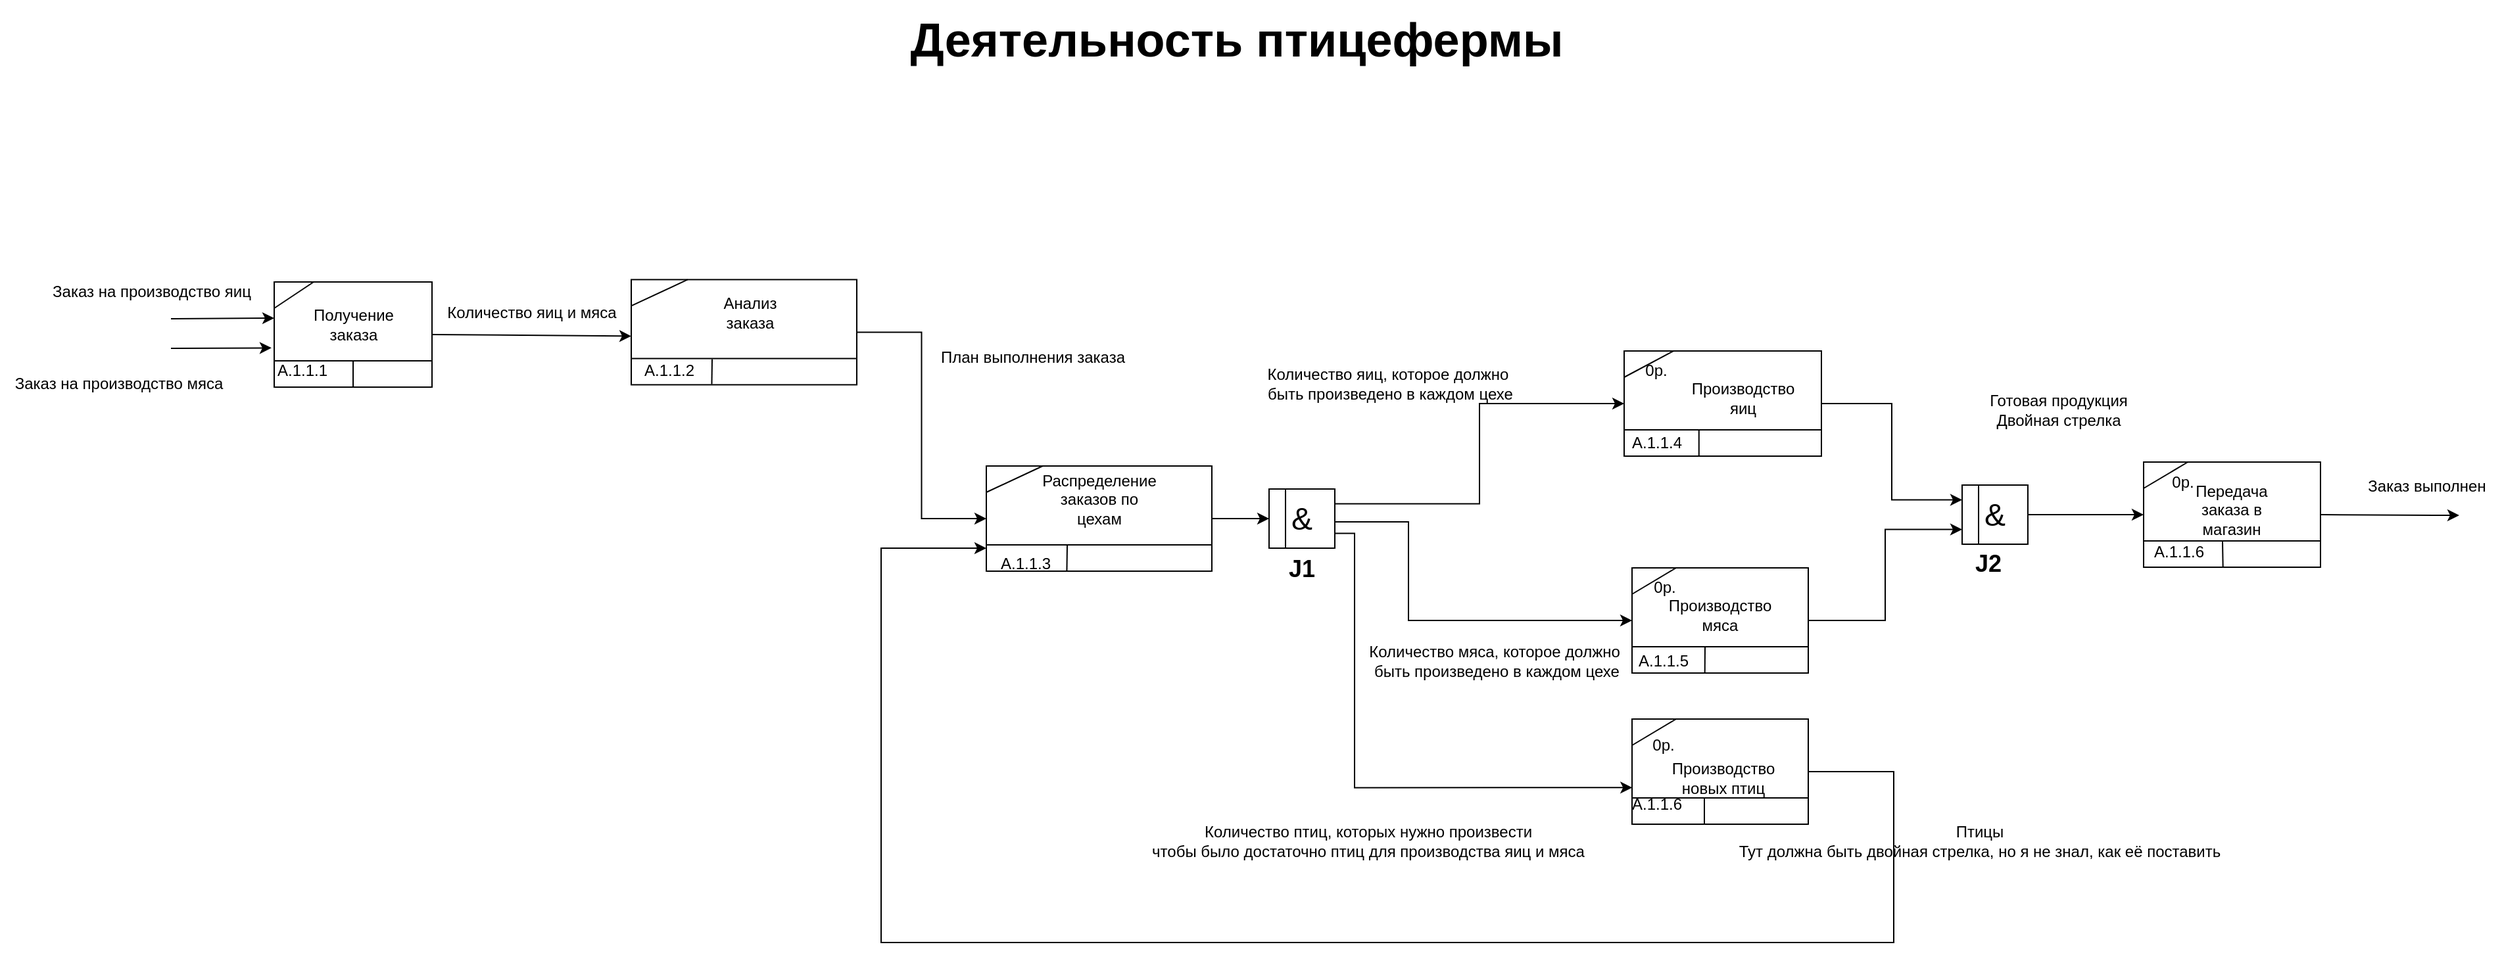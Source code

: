 <mxfile version="26.2.14">
  <diagram name="Страница — 1" id="f2nnMx-TeiR3YUCKxG_k">
    <mxGraphModel dx="2894" dy="913" grid="1" gridSize="10" guides="1" tooltips="1" connect="1" arrows="1" fold="1" page="1" pageScale="1" pageWidth="827" pageHeight="1169" math="0" shadow="0">
      <root>
        <mxCell id="0" />
        <mxCell id="1" parent="0" />
        <mxCell id="YfZX0ms7RBEgDN2RC2Rf-1" value="&lt;font style=&quot;font-size: 36px;&quot;&gt;&lt;b&gt;Деятельность птицефермы&lt;/b&gt;&lt;/font&gt;" style="text;html=1;align=center;verticalAlign=middle;resizable=0;points=[];autosize=1;strokeColor=none;fillColor=none;" parent="1" vertex="1">
          <mxGeometry x="10" y="63" width="520" height="60" as="geometry" />
        </mxCell>
        <mxCell id="YfZX0ms7RBEgDN2RC2Rf-5" value="" style="rounded=0;whiteSpace=wrap;html=1;" parent="1" vertex="1">
          <mxGeometry x="-461.5" y="277.5" width="120" height="80" as="geometry" />
        </mxCell>
        <mxCell id="YfZX0ms7RBEgDN2RC2Rf-6" value="" style="endArrow=none;html=1;rounded=0;entryX=1;entryY=0.75;entryDx=0;entryDy=0;exitX=0;exitY=0.75;exitDx=0;exitDy=0;" parent="1" source="YfZX0ms7RBEgDN2RC2Rf-5" target="YfZX0ms7RBEgDN2RC2Rf-5" edge="1">
          <mxGeometry width="50" height="50" relative="1" as="geometry">
            <mxPoint x="-191.5" y="457.5" as="sourcePoint" />
            <mxPoint x="-141.5" y="407.5" as="targetPoint" />
          </mxGeometry>
        </mxCell>
        <mxCell id="YfZX0ms7RBEgDN2RC2Rf-7" value="" style="endArrow=none;html=1;rounded=0;entryX=0.5;entryY=1;entryDx=0;entryDy=0;" parent="1" target="YfZX0ms7RBEgDN2RC2Rf-5" edge="1">
          <mxGeometry width="50" height="50" relative="1" as="geometry">
            <mxPoint x="-401.5" y="337.5" as="sourcePoint" />
            <mxPoint x="-141.5" y="407.5" as="targetPoint" />
          </mxGeometry>
        </mxCell>
        <mxCell id="YfZX0ms7RBEgDN2RC2Rf-8" value="" style="endArrow=none;html=1;rounded=0;entryX=0.25;entryY=0;entryDx=0;entryDy=0;exitX=0;exitY=0.25;exitDx=0;exitDy=0;" parent="1" source="YfZX0ms7RBEgDN2RC2Rf-5" target="YfZX0ms7RBEgDN2RC2Rf-5" edge="1">
          <mxGeometry width="50" height="50" relative="1" as="geometry">
            <mxPoint x="-311.5" y="397.5" as="sourcePoint" />
            <mxPoint x="-261.5" y="347.5" as="targetPoint" />
          </mxGeometry>
        </mxCell>
        <mxCell id="YfZX0ms7RBEgDN2RC2Rf-11" value="Получение заказа" style="text;html=1;align=center;verticalAlign=middle;whiteSpace=wrap;rounded=0;" parent="1" vertex="1">
          <mxGeometry x="-446.5" y="295" width="90" height="30" as="geometry" />
        </mxCell>
        <mxCell id="YfZX0ms7RBEgDN2RC2Rf-12" style="edgeStyle=orthogonalEdgeStyle;rounded=0;orthogonalLoop=1;jettySize=auto;html=1;exitX=1;exitY=0.5;exitDx=0;exitDy=0;entryX=0;entryY=0.5;entryDx=0;entryDy=0;" parent="1" source="YfZX0ms7RBEgDN2RC2Rf-13" target="YfZX0ms7RBEgDN2RC2Rf-48" edge="1">
          <mxGeometry relative="1" as="geometry" />
        </mxCell>
        <mxCell id="YfZX0ms7RBEgDN2RC2Rf-13" value="" style="rounded=0;whiteSpace=wrap;html=1;" parent="1" vertex="1">
          <mxGeometry x="80" y="417.5" width="171.5" height="80" as="geometry" />
        </mxCell>
        <mxCell id="YfZX0ms7RBEgDN2RC2Rf-14" value="" style="endArrow=none;html=1;rounded=0;entryX=1;entryY=0.75;entryDx=0;entryDy=0;exitX=0;exitY=0.75;exitDx=0;exitDy=0;" parent="1" source="YfZX0ms7RBEgDN2RC2Rf-13" target="YfZX0ms7RBEgDN2RC2Rf-13" edge="1">
          <mxGeometry width="50" height="50" relative="1" as="geometry">
            <mxPoint x="372" y="597.5" as="sourcePoint" />
            <mxPoint x="422" y="547.5" as="targetPoint" />
          </mxGeometry>
        </mxCell>
        <mxCell id="YfZX0ms7RBEgDN2RC2Rf-15" value="" style="endArrow=none;html=1;rounded=0;entryX=0.357;entryY=0.994;entryDx=0;entryDy=0;entryPerimeter=0;" parent="1" target="YfZX0ms7RBEgDN2RC2Rf-13" edge="1">
          <mxGeometry width="50" height="50" relative="1" as="geometry">
            <mxPoint x="141.5" y="478" as="sourcePoint" />
            <mxPoint x="422" y="547.5" as="targetPoint" />
          </mxGeometry>
        </mxCell>
        <mxCell id="YfZX0ms7RBEgDN2RC2Rf-16" value="" style="endArrow=none;html=1;rounded=0;entryX=0.25;entryY=0;entryDx=0;entryDy=0;exitX=0;exitY=0.25;exitDx=0;exitDy=0;" parent="1" source="YfZX0ms7RBEgDN2RC2Rf-13" target="YfZX0ms7RBEgDN2RC2Rf-13" edge="1">
          <mxGeometry width="50" height="50" relative="1" as="geometry">
            <mxPoint x="252" y="537.5" as="sourcePoint" />
            <mxPoint x="302" y="487.5" as="targetPoint" />
          </mxGeometry>
        </mxCell>
        <mxCell id="YfZX0ms7RBEgDN2RC2Rf-19" value="Распределение заказов по цехам" style="text;html=1;align=center;verticalAlign=middle;whiteSpace=wrap;rounded=0;" parent="1" vertex="1">
          <mxGeometry x="130.75" y="427.5" width="70" height="30" as="geometry" />
        </mxCell>
        <mxCell id="YfZX0ms7RBEgDN2RC2Rf-20" style="edgeStyle=orthogonalEdgeStyle;rounded=0;orthogonalLoop=1;jettySize=auto;html=1;exitX=1;exitY=0.5;exitDx=0;exitDy=0;entryX=0;entryY=0.75;entryDx=0;entryDy=0;" parent="1" source="YfZX0ms7RBEgDN2RC2Rf-21" target="YfZX0ms7RBEgDN2RC2Rf-43" edge="1">
          <mxGeometry relative="1" as="geometry" />
        </mxCell>
        <mxCell id="YfZX0ms7RBEgDN2RC2Rf-21" value="" style="rounded=0;whiteSpace=wrap;html=1;" parent="1" vertex="1">
          <mxGeometry x="571" y="495" width="134" height="80" as="geometry" />
        </mxCell>
        <mxCell id="YfZX0ms7RBEgDN2RC2Rf-22" value="" style="endArrow=none;html=1;rounded=0;entryX=1;entryY=0.75;entryDx=0;entryDy=0;exitX=0;exitY=0.75;exitDx=0;exitDy=0;" parent="1" source="YfZX0ms7RBEgDN2RC2Rf-21" target="YfZX0ms7RBEgDN2RC2Rf-21" edge="1">
          <mxGeometry width="50" height="50" relative="1" as="geometry">
            <mxPoint x="841" y="675" as="sourcePoint" />
            <mxPoint x="891" y="625" as="targetPoint" />
          </mxGeometry>
        </mxCell>
        <mxCell id="YfZX0ms7RBEgDN2RC2Rf-23" value="" style="endArrow=none;html=1;rounded=0;entryX=0.413;entryY=1.001;entryDx=0;entryDy=0;entryPerimeter=0;" parent="1" target="YfZX0ms7RBEgDN2RC2Rf-21" edge="1">
          <mxGeometry width="50" height="50" relative="1" as="geometry">
            <mxPoint x="626.5" y="555" as="sourcePoint" />
            <mxPoint x="891" y="625" as="targetPoint" />
          </mxGeometry>
        </mxCell>
        <mxCell id="YfZX0ms7RBEgDN2RC2Rf-24" value="" style="endArrow=none;html=1;rounded=0;entryX=0.25;entryY=0;entryDx=0;entryDy=0;exitX=0;exitY=0.25;exitDx=0;exitDy=0;" parent="1" source="YfZX0ms7RBEgDN2RC2Rf-21" target="YfZX0ms7RBEgDN2RC2Rf-21" edge="1">
          <mxGeometry width="50" height="50" relative="1" as="geometry">
            <mxPoint x="721" y="615" as="sourcePoint" />
            <mxPoint x="771" y="565" as="targetPoint" />
          </mxGeometry>
        </mxCell>
        <mxCell id="YfZX0ms7RBEgDN2RC2Rf-25" value="0p." style="text;html=1;align=center;verticalAlign=middle;whiteSpace=wrap;rounded=0;" parent="1" vertex="1">
          <mxGeometry x="566" y="490" width="60" height="40" as="geometry" />
        </mxCell>
        <mxCell id="YfZX0ms7RBEgDN2RC2Rf-26" value="Производство мяса" style="text;html=1;align=center;verticalAlign=middle;whiteSpace=wrap;rounded=0;" parent="1" vertex="1">
          <mxGeometry x="608" y="516" width="60" height="30" as="geometry" />
        </mxCell>
        <mxCell id="YfZX0ms7RBEgDN2RC2Rf-27" style="edgeStyle=orthogonalEdgeStyle;rounded=0;orthogonalLoop=1;jettySize=auto;html=1;exitX=1;exitY=0.5;exitDx=0;exitDy=0;entryX=0;entryY=0.25;entryDx=0;entryDy=0;" parent="1" source="YfZX0ms7RBEgDN2RC2Rf-28" target="YfZX0ms7RBEgDN2RC2Rf-43" edge="1">
          <mxGeometry relative="1" as="geometry" />
        </mxCell>
        <mxCell id="YfZX0ms7RBEgDN2RC2Rf-28" value="" style="rounded=0;whiteSpace=wrap;html=1;" parent="1" vertex="1">
          <mxGeometry x="565" y="330" width="150" height="80" as="geometry" />
        </mxCell>
        <mxCell id="YfZX0ms7RBEgDN2RC2Rf-29" value="" style="endArrow=none;html=1;rounded=0;entryX=1;entryY=0.75;entryDx=0;entryDy=0;exitX=0;exitY=0.75;exitDx=0;exitDy=0;" parent="1" source="YfZX0ms7RBEgDN2RC2Rf-28" target="YfZX0ms7RBEgDN2RC2Rf-28" edge="1">
          <mxGeometry width="50" height="50" relative="1" as="geometry">
            <mxPoint x="835" y="510" as="sourcePoint" />
            <mxPoint x="885" y="460" as="targetPoint" />
          </mxGeometry>
        </mxCell>
        <mxCell id="YfZX0ms7RBEgDN2RC2Rf-30" value="" style="endArrow=none;html=1;rounded=0;entryX=1.048;entryY=0.82;entryDx=0;entryDy=0;entryPerimeter=0;exitX=1.048;exitY=0.178;exitDx=0;exitDy=0;exitPerimeter=0;" parent="1" edge="1">
          <mxGeometry width="50" height="50" relative="1" as="geometry">
            <mxPoint x="621.88" y="390.34" as="sourcePoint" />
            <mxPoint x="621.88" y="409.6" as="targetPoint" />
          </mxGeometry>
        </mxCell>
        <mxCell id="YfZX0ms7RBEgDN2RC2Rf-31" value="" style="endArrow=none;html=1;rounded=0;entryX=0.25;entryY=0;entryDx=0;entryDy=0;exitX=0;exitY=0.25;exitDx=0;exitDy=0;" parent="1" source="YfZX0ms7RBEgDN2RC2Rf-28" target="YfZX0ms7RBEgDN2RC2Rf-28" edge="1">
          <mxGeometry width="50" height="50" relative="1" as="geometry">
            <mxPoint x="715" y="450" as="sourcePoint" />
            <mxPoint x="765" y="400" as="targetPoint" />
          </mxGeometry>
        </mxCell>
        <mxCell id="YfZX0ms7RBEgDN2RC2Rf-33" value="0p." style="text;html=1;align=center;verticalAlign=middle;whiteSpace=wrap;rounded=0;" parent="1" vertex="1">
          <mxGeometry x="560" y="325" width="59" height="40" as="geometry" />
        </mxCell>
        <mxCell id="YfZX0ms7RBEgDN2RC2Rf-34" value="Производство яиц" style="text;html=1;align=center;verticalAlign=middle;whiteSpace=wrap;rounded=0;" parent="1" vertex="1">
          <mxGeometry x="605.75" y="350" width="99.25" height="31" as="geometry" />
        </mxCell>
        <mxCell id="YfZX0ms7RBEgDN2RC2Rf-35" value="" style="rounded=0;whiteSpace=wrap;html=1;" parent="1" vertex="1">
          <mxGeometry x="960" y="414.5" width="134.5" height="80" as="geometry" />
        </mxCell>
        <mxCell id="YfZX0ms7RBEgDN2RC2Rf-36" value="" style="endArrow=none;html=1;rounded=0;entryX=1;entryY=0.75;entryDx=0;entryDy=0;exitX=0;exitY=0.75;exitDx=0;exitDy=0;" parent="1" source="YfZX0ms7RBEgDN2RC2Rf-35" target="YfZX0ms7RBEgDN2RC2Rf-35" edge="1">
          <mxGeometry width="50" height="50" relative="1" as="geometry">
            <mxPoint x="1207" y="584.14" as="sourcePoint" />
            <mxPoint x="1257" y="534.14" as="targetPoint" />
          </mxGeometry>
        </mxCell>
        <mxCell id="YfZX0ms7RBEgDN2RC2Rf-37" value="" style="endArrow=none;html=1;rounded=0;entryX=1.046;entryY=0.857;entryDx=0;entryDy=0;entryPerimeter=0;exitX=1.04;exitY=0.178;exitDx=0;exitDy=0;exitPerimeter=0;" parent="1" edge="1">
          <mxGeometry width="50" height="50" relative="1" as="geometry">
            <mxPoint x="1020.0" y="474.63" as="sourcePoint" />
            <mxPoint x="1020.36" y="495" as="targetPoint" />
          </mxGeometry>
        </mxCell>
        <mxCell id="YfZX0ms7RBEgDN2RC2Rf-38" value="" style="endArrow=none;html=1;rounded=0;entryX=0.25;entryY=0;entryDx=0;entryDy=0;exitX=0;exitY=0.25;exitDx=0;exitDy=0;" parent="1" source="YfZX0ms7RBEgDN2RC2Rf-35" target="YfZX0ms7RBEgDN2RC2Rf-35" edge="1">
          <mxGeometry width="50" height="50" relative="1" as="geometry">
            <mxPoint x="1087" y="524.14" as="sourcePoint" />
            <mxPoint x="1137" y="474.14" as="targetPoint" />
          </mxGeometry>
        </mxCell>
        <mxCell id="YfZX0ms7RBEgDN2RC2Rf-40" value="0p." style="text;html=1;align=center;verticalAlign=middle;whiteSpace=wrap;rounded=0;" parent="1" vertex="1">
          <mxGeometry x="960" y="410.0" width="60" height="40" as="geometry" />
        </mxCell>
        <mxCell id="YfZX0ms7RBEgDN2RC2Rf-41" value="Передача заказа в магазин" style="text;html=1;align=center;verticalAlign=middle;whiteSpace=wrap;rounded=0;" parent="1" vertex="1">
          <mxGeometry x="989.31" y="439.64" width="75.87" height="22.5" as="geometry" />
        </mxCell>
        <mxCell id="YfZX0ms7RBEgDN2RC2Rf-42" style="edgeStyle=orthogonalEdgeStyle;rounded=0;orthogonalLoop=1;jettySize=auto;html=1;entryX=0;entryY=0.5;entryDx=0;entryDy=0;" parent="1" source="YfZX0ms7RBEgDN2RC2Rf-43" target="YfZX0ms7RBEgDN2RC2Rf-35" edge="1">
          <mxGeometry relative="1" as="geometry" />
        </mxCell>
        <mxCell id="YfZX0ms7RBEgDN2RC2Rf-43" value="&lt;font style=&quot;font-size: 24px;&quot;&gt;&amp;amp;&lt;/font&gt;" style="rounded=0;whiteSpace=wrap;html=1;" parent="1" vertex="1">
          <mxGeometry x="822" y="432" width="50" height="45" as="geometry" />
        </mxCell>
        <mxCell id="YfZX0ms7RBEgDN2RC2Rf-44" value="" style="endArrow=none;html=1;rounded=0;entryX=0.25;entryY=0;entryDx=0;entryDy=0;exitX=0.25;exitY=1;exitDx=0;exitDy=0;" parent="1" source="YfZX0ms7RBEgDN2RC2Rf-43" target="YfZX0ms7RBEgDN2RC2Rf-43" edge="1">
          <mxGeometry width="50" height="50" relative="1" as="geometry">
            <mxPoint x="556" y="385" as="sourcePoint" />
            <mxPoint x="606" y="335" as="targetPoint" />
          </mxGeometry>
        </mxCell>
        <mxCell id="YfZX0ms7RBEgDN2RC2Rf-45" value="" style="endArrow=classic;html=1;rounded=0;exitX=1;exitY=0.5;exitDx=0;exitDy=0;" parent="1" source="YfZX0ms7RBEgDN2RC2Rf-5" edge="1">
          <mxGeometry width="50" height="50" relative="1" as="geometry">
            <mxPoint x="298.5" y="378.21" as="sourcePoint" />
            <mxPoint x="-190" y="318.71" as="targetPoint" />
          </mxGeometry>
        </mxCell>
        <mxCell id="YfZX0ms7RBEgDN2RC2Rf-46" style="edgeStyle=orthogonalEdgeStyle;rounded=0;orthogonalLoop=1;jettySize=auto;html=1;exitX=1;exitY=0.25;exitDx=0;exitDy=0;entryX=0;entryY=0.5;entryDx=0;entryDy=0;" parent="1" source="YfZX0ms7RBEgDN2RC2Rf-48" target="YfZX0ms7RBEgDN2RC2Rf-28" edge="1">
          <mxGeometry relative="1" as="geometry" />
        </mxCell>
        <mxCell id="YfZX0ms7RBEgDN2RC2Rf-47" style="edgeStyle=orthogonalEdgeStyle;rounded=0;orthogonalLoop=1;jettySize=auto;html=1;exitX=1;exitY=0.75;exitDx=0;exitDy=0;entryX=0;entryY=0.5;entryDx=0;entryDy=0;" parent="1" source="YfZX0ms7RBEgDN2RC2Rf-48" target="YfZX0ms7RBEgDN2RC2Rf-21" edge="1">
          <mxGeometry relative="1" as="geometry">
            <Array as="points">
              <mxPoint x="345" y="460" />
              <mxPoint x="401" y="460" />
              <mxPoint x="401" y="535" />
            </Array>
          </mxGeometry>
        </mxCell>
        <mxCell id="YfZX0ms7RBEgDN2RC2Rf-48" value="&lt;span style=&quot;font-size: 24px;&quot;&gt;&amp;amp;&lt;/span&gt;" style="rounded=0;whiteSpace=wrap;html=1;" parent="1" vertex="1">
          <mxGeometry x="295" y="435" width="50" height="45" as="geometry" />
        </mxCell>
        <mxCell id="YfZX0ms7RBEgDN2RC2Rf-49" value="" style="endArrow=none;html=1;rounded=0;entryX=0.25;entryY=0;entryDx=0;entryDy=0;exitX=0.25;exitY=1;exitDx=0;exitDy=0;" parent="1" source="YfZX0ms7RBEgDN2RC2Rf-48" target="YfZX0ms7RBEgDN2RC2Rf-48" edge="1">
          <mxGeometry width="50" height="50" relative="1" as="geometry">
            <mxPoint x="85" y="392.5" as="sourcePoint" />
            <mxPoint x="135" y="342.5" as="targetPoint" />
          </mxGeometry>
        </mxCell>
        <mxCell id="YfZX0ms7RBEgDN2RC2Rf-50" value="&lt;b&gt;&lt;font style=&quot;font-size: 18px;&quot;&gt;J1&lt;/font&gt;&lt;/b&gt;" style="text;html=1;align=center;verticalAlign=middle;whiteSpace=wrap;rounded=0;" parent="1" vertex="1">
          <mxGeometry x="290" y="481" width="60" height="30" as="geometry" />
        </mxCell>
        <mxCell id="YfZX0ms7RBEgDN2RC2Rf-51" value="&lt;b&gt;&lt;font style=&quot;font-size: 18px;&quot;&gt;J2&lt;/font&gt;&lt;/b&gt;" style="text;html=1;align=center;verticalAlign=middle;whiteSpace=wrap;rounded=0;" parent="1" vertex="1">
          <mxGeometry x="812" y="477" width="60" height="30" as="geometry" />
        </mxCell>
        <mxCell id="YfZX0ms7RBEgDN2RC2Rf-52" value="" style="endArrow=classic;html=1;rounded=0;entryX=0;entryY=0.5;entryDx=0;entryDy=0;" parent="1" edge="1">
          <mxGeometry width="50" height="50" relative="1" as="geometry">
            <mxPoint x="-540" y="305.5" as="sourcePoint" />
            <mxPoint x="-461.5" y="305" as="targetPoint" />
          </mxGeometry>
        </mxCell>
        <mxCell id="YfZX0ms7RBEgDN2RC2Rf-53" value="" style="endArrow=classic;html=1;rounded=0;exitX=1;exitY=0.5;exitDx=0;exitDy=0;" parent="1" source="YfZX0ms7RBEgDN2RC2Rf-35" edge="1">
          <mxGeometry width="50" height="50" relative="1" as="geometry">
            <mxPoint x="960" y="279.64" as="sourcePoint" />
            <mxPoint x="1200" y="455" as="targetPoint" />
            <Array as="points">
              <mxPoint x="1181" y="455" />
              <mxPoint x="1190" y="455" />
            </Array>
          </mxGeometry>
        </mxCell>
        <mxCell id="YfZX0ms7RBEgDN2RC2Rf-57" value="Заказ на производство яиц" style="text;html=1;align=center;verticalAlign=middle;resizable=0;points=[];autosize=1;strokeColor=none;fillColor=none;" parent="1" vertex="1">
          <mxGeometry x="-640" y="270" width="170" height="30" as="geometry" />
        </mxCell>
        <mxCell id="YfZX0ms7RBEgDN2RC2Rf-58" value="" style="endArrow=classic;html=1;rounded=0;entryX=-0.017;entryY=0.627;entryDx=0;entryDy=0;entryPerimeter=0;" parent="1" target="YfZX0ms7RBEgDN2RC2Rf-5" edge="1">
          <mxGeometry width="50" height="50" relative="1" as="geometry">
            <mxPoint x="-540" y="328" as="sourcePoint" />
            <mxPoint x="-500" y="325" as="targetPoint" />
          </mxGeometry>
        </mxCell>
        <mxCell id="YfZX0ms7RBEgDN2RC2Rf-59" value="Заказ на производство мяса" style="text;html=1;align=center;verticalAlign=middle;resizable=0;points=[];autosize=1;strokeColor=none;fillColor=none;" parent="1" vertex="1">
          <mxGeometry x="-670" y="340" width="180" height="30" as="geometry" />
        </mxCell>
        <mxCell id="YfZX0ms7RBEgDN2RC2Rf-60" value="Количество яиц и мяса" style="text;html=1;align=center;verticalAlign=middle;resizable=0;points=[];autosize=1;strokeColor=none;fillColor=none;" parent="1" vertex="1">
          <mxGeometry x="-341.5" y="285.71" width="150" height="30" as="geometry" />
        </mxCell>
        <mxCell id="YfZX0ms7RBEgDN2RC2Rf-61" value="Количество яиц, которое должно&lt;div&gt;&amp;nbsp;быть произведено в каждом цехе&lt;/div&gt;" style="text;html=1;align=center;verticalAlign=middle;resizable=0;points=[];autosize=1;strokeColor=none;fillColor=none;" parent="1" vertex="1">
          <mxGeometry x="280" y="335" width="210" height="40" as="geometry" />
        </mxCell>
        <mxCell id="YfZX0ms7RBEgDN2RC2Rf-62" value="Количество мяса, которое должно&lt;div&gt;&amp;nbsp;быть произведено в каждом цехе&lt;/div&gt;" style="text;html=1;align=center;verticalAlign=middle;resizable=0;points=[];autosize=1;strokeColor=none;fillColor=none;" parent="1" vertex="1">
          <mxGeometry x="361" y="546" width="210" height="40" as="geometry" />
        </mxCell>
        <mxCell id="YfZX0ms7RBEgDN2RC2Rf-63" value="Готовая продукция&lt;div&gt;Двойная стрелка&lt;/div&gt;" style="text;html=1;align=center;verticalAlign=middle;resizable=0;points=[];autosize=1;strokeColor=none;fillColor=none;" parent="1" vertex="1">
          <mxGeometry x="830" y="355" width="130" height="40" as="geometry" />
        </mxCell>
        <mxCell id="YfZX0ms7RBEgDN2RC2Rf-72" style="edgeStyle=orthogonalEdgeStyle;rounded=0;orthogonalLoop=1;jettySize=auto;html=1;entryX=0;entryY=0.5;entryDx=0;entryDy=0;" parent="1" source="YfZX0ms7RBEgDN2RC2Rf-67" target="YfZX0ms7RBEgDN2RC2Rf-13" edge="1">
          <mxGeometry relative="1" as="geometry" />
        </mxCell>
        <mxCell id="YfZX0ms7RBEgDN2RC2Rf-67" value="" style="rounded=0;whiteSpace=wrap;html=1;" parent="1" vertex="1">
          <mxGeometry x="-190" y="275.71" width="171.5" height="80" as="geometry" />
        </mxCell>
        <mxCell id="YfZX0ms7RBEgDN2RC2Rf-68" value="" style="endArrow=none;html=1;rounded=0;entryX=1;entryY=0.75;entryDx=0;entryDy=0;exitX=0;exitY=0.75;exitDx=0;exitDy=0;" parent="1" source="YfZX0ms7RBEgDN2RC2Rf-67" target="YfZX0ms7RBEgDN2RC2Rf-67" edge="1">
          <mxGeometry width="50" height="50" relative="1" as="geometry">
            <mxPoint x="102" y="455.71" as="sourcePoint" />
            <mxPoint x="152" y="405.71" as="targetPoint" />
          </mxGeometry>
        </mxCell>
        <mxCell id="YfZX0ms7RBEgDN2RC2Rf-69" value="" style="endArrow=none;html=1;rounded=0;entryX=0.357;entryY=0.994;entryDx=0;entryDy=0;entryPerimeter=0;" parent="1" target="YfZX0ms7RBEgDN2RC2Rf-67" edge="1">
          <mxGeometry width="50" height="50" relative="1" as="geometry">
            <mxPoint x="-128.5" y="336.21" as="sourcePoint" />
            <mxPoint x="152" y="405.71" as="targetPoint" />
          </mxGeometry>
        </mxCell>
        <mxCell id="YfZX0ms7RBEgDN2RC2Rf-70" value="" style="endArrow=none;html=1;rounded=0;entryX=0.25;entryY=0;entryDx=0;entryDy=0;exitX=0;exitY=0.25;exitDx=0;exitDy=0;" parent="1" source="YfZX0ms7RBEgDN2RC2Rf-67" target="YfZX0ms7RBEgDN2RC2Rf-67" edge="1">
          <mxGeometry width="50" height="50" relative="1" as="geometry">
            <mxPoint x="-18" y="395.71" as="sourcePoint" />
            <mxPoint x="32" y="345.71" as="targetPoint" />
          </mxGeometry>
        </mxCell>
        <mxCell id="YfZX0ms7RBEgDN2RC2Rf-71" value="Анализ заказа" style="text;html=1;align=center;verticalAlign=middle;whiteSpace=wrap;rounded=0;" parent="1" vertex="1">
          <mxGeometry x="-139.25" y="285.71" width="79.25" height="30" as="geometry" />
        </mxCell>
        <mxCell id="oEcTDy8ypKunwlj7p7P3-5" style="edgeStyle=orthogonalEdgeStyle;rounded=0;orthogonalLoop=1;jettySize=auto;html=1;" edge="1" parent="1" source="YfZX0ms7RBEgDN2RC2Rf-73">
          <mxGeometry relative="1" as="geometry">
            <mxPoint x="80" y="480" as="targetPoint" />
            <Array as="points">
              <mxPoint x="770" y="650" />
              <mxPoint x="770" y="780" />
              <mxPoint y="780" />
              <mxPoint y="480" />
            </Array>
          </mxGeometry>
        </mxCell>
        <mxCell id="YfZX0ms7RBEgDN2RC2Rf-73" value="" style="rounded=0;whiteSpace=wrap;html=1;" parent="1" vertex="1">
          <mxGeometry x="571" y="610" width="134" height="80" as="geometry" />
        </mxCell>
        <mxCell id="YfZX0ms7RBEgDN2RC2Rf-74" value="" style="endArrow=none;html=1;rounded=0;entryX=1;entryY=0.75;entryDx=0;entryDy=0;exitX=0;exitY=0.75;exitDx=0;exitDy=0;" parent="1" source="YfZX0ms7RBEgDN2RC2Rf-73" target="YfZX0ms7RBEgDN2RC2Rf-73" edge="1">
          <mxGeometry width="50" height="50" relative="1" as="geometry">
            <mxPoint x="840" y="795" as="sourcePoint" />
            <mxPoint x="890" y="745" as="targetPoint" />
          </mxGeometry>
        </mxCell>
        <mxCell id="YfZX0ms7RBEgDN2RC2Rf-75" value="" style="endArrow=none;html=1;rounded=0;" parent="1" edge="1">
          <mxGeometry width="50" height="50" relative="1" as="geometry">
            <mxPoint x="626" y="670" as="sourcePoint" />
            <mxPoint x="626" y="690" as="targetPoint" />
          </mxGeometry>
        </mxCell>
        <mxCell id="YfZX0ms7RBEgDN2RC2Rf-76" value="" style="endArrow=none;html=1;rounded=0;entryX=0.25;entryY=0;entryDx=0;entryDy=0;exitX=0;exitY=0.25;exitDx=0;exitDy=0;" parent="1" source="YfZX0ms7RBEgDN2RC2Rf-73" target="YfZX0ms7RBEgDN2RC2Rf-73" edge="1">
          <mxGeometry width="50" height="50" relative="1" as="geometry">
            <mxPoint x="720" y="735" as="sourcePoint" />
            <mxPoint x="770" y="685" as="targetPoint" />
          </mxGeometry>
        </mxCell>
        <mxCell id="YfZX0ms7RBEgDN2RC2Rf-77" value="0p." style="text;html=1;align=center;verticalAlign=middle;whiteSpace=wrap;rounded=0;" parent="1" vertex="1">
          <mxGeometry x="565" y="610" width="60" height="40" as="geometry" />
        </mxCell>
        <mxCell id="YfZX0ms7RBEgDN2RC2Rf-78" value="Производство новых птиц" style="text;html=1;align=center;verticalAlign=middle;whiteSpace=wrap;rounded=0;" parent="1" vertex="1">
          <mxGeometry x="611.5" y="652" width="57" height="6" as="geometry" />
        </mxCell>
        <mxCell id="YfZX0ms7RBEgDN2RC2Rf-83" style="edgeStyle=orthogonalEdgeStyle;rounded=0;orthogonalLoop=1;jettySize=auto;html=1;exitX=1;exitY=0.75;exitDx=0;exitDy=0;entryX=0.001;entryY=0.652;entryDx=0;entryDy=0;entryPerimeter=0;" parent="1" source="YfZX0ms7RBEgDN2RC2Rf-48" target="YfZX0ms7RBEgDN2RC2Rf-73" edge="1">
          <mxGeometry relative="1" as="geometry">
            <Array as="points">
              <mxPoint x="360" y="469" />
              <mxPoint x="360" y="662" />
            </Array>
          </mxGeometry>
        </mxCell>
        <mxCell id="YfZX0ms7RBEgDN2RC2Rf-84" value="Количество птиц, которых нужно произвести&lt;div&gt;чтобы было достаточно птиц для производства яиц и мяса&lt;/div&gt;" style="text;html=1;align=center;verticalAlign=middle;resizable=0;points=[];autosize=1;strokeColor=none;fillColor=none;" parent="1" vertex="1">
          <mxGeometry x="195" y="683" width="350" height="40" as="geometry" />
        </mxCell>
        <mxCell id="oEcTDy8ypKunwlj7p7P3-1" value="План выполнения заказа" style="text;html=1;align=center;verticalAlign=middle;resizable=0;points=[];autosize=1;strokeColor=none;fillColor=none;" vertex="1" parent="1">
          <mxGeometry x="35" y="320" width="160" height="30" as="geometry" />
        </mxCell>
        <mxCell id="oEcTDy8ypKunwlj7p7P3-2" value="Заказ выполнен" style="text;html=1;align=center;verticalAlign=middle;resizable=0;points=[];autosize=1;strokeColor=none;fillColor=none;" vertex="1" parent="1">
          <mxGeometry x="1120" y="417.5" width="110" height="30" as="geometry" />
        </mxCell>
        <mxCell id="oEcTDy8ypKunwlj7p7P3-6" value="Птицы&lt;div&gt;Тут должна быть двойная стрелка, но я не знал, как её поставить&lt;/div&gt;" style="text;html=1;align=center;verticalAlign=middle;resizable=0;points=[];autosize=1;strokeColor=none;fillColor=none;" vertex="1" parent="1">
          <mxGeometry x="640" y="683" width="390" height="40" as="geometry" />
        </mxCell>
        <mxCell id="oEcTDy8ypKunwlj7p7P3-7" value="A.1.1.1" style="text;html=1;align=center;verticalAlign=middle;whiteSpace=wrap;rounded=0;" vertex="1" parent="1">
          <mxGeometry x="-470" y="330" width="60" height="30" as="geometry" />
        </mxCell>
        <mxCell id="oEcTDy8ypKunwlj7p7P3-11" value="A.1.1.2" style="text;html=1;align=center;verticalAlign=middle;whiteSpace=wrap;rounded=0;" vertex="1" parent="1">
          <mxGeometry x="-191.5" y="330" width="60" height="30" as="geometry" />
        </mxCell>
        <mxCell id="oEcTDy8ypKunwlj7p7P3-12" value="A.1.1.3" style="text;html=1;align=center;verticalAlign=middle;whiteSpace=wrap;rounded=0;" vertex="1" parent="1">
          <mxGeometry x="80" y="477" width="60" height="30" as="geometry" />
        </mxCell>
        <mxCell id="oEcTDy8ypKunwlj7p7P3-13" value="A.1.1.4" style="text;html=1;align=center;verticalAlign=middle;whiteSpace=wrap;rounded=0;" vertex="1" parent="1">
          <mxGeometry x="560" y="384.5" width="60" height="30" as="geometry" />
        </mxCell>
        <mxCell id="oEcTDy8ypKunwlj7p7P3-14" value="A.1.1.5" style="text;html=1;align=center;verticalAlign=middle;whiteSpace=wrap;rounded=0;" vertex="1" parent="1">
          <mxGeometry x="565" y="551" width="60" height="30" as="geometry" />
        </mxCell>
        <mxCell id="oEcTDy8ypKunwlj7p7P3-15" value="A.1.1.6" style="text;html=1;align=center;verticalAlign=middle;whiteSpace=wrap;rounded=0;" vertex="1" parent="1">
          <mxGeometry x="560" y="660" width="60" height="30" as="geometry" />
        </mxCell>
        <mxCell id="oEcTDy8ypKunwlj7p7P3-16" value="A.1.1.6" style="text;html=1;align=center;verticalAlign=middle;whiteSpace=wrap;rounded=0;" vertex="1" parent="1">
          <mxGeometry x="957" y="467.5" width="60" height="30" as="geometry" />
        </mxCell>
      </root>
    </mxGraphModel>
  </diagram>
</mxfile>

